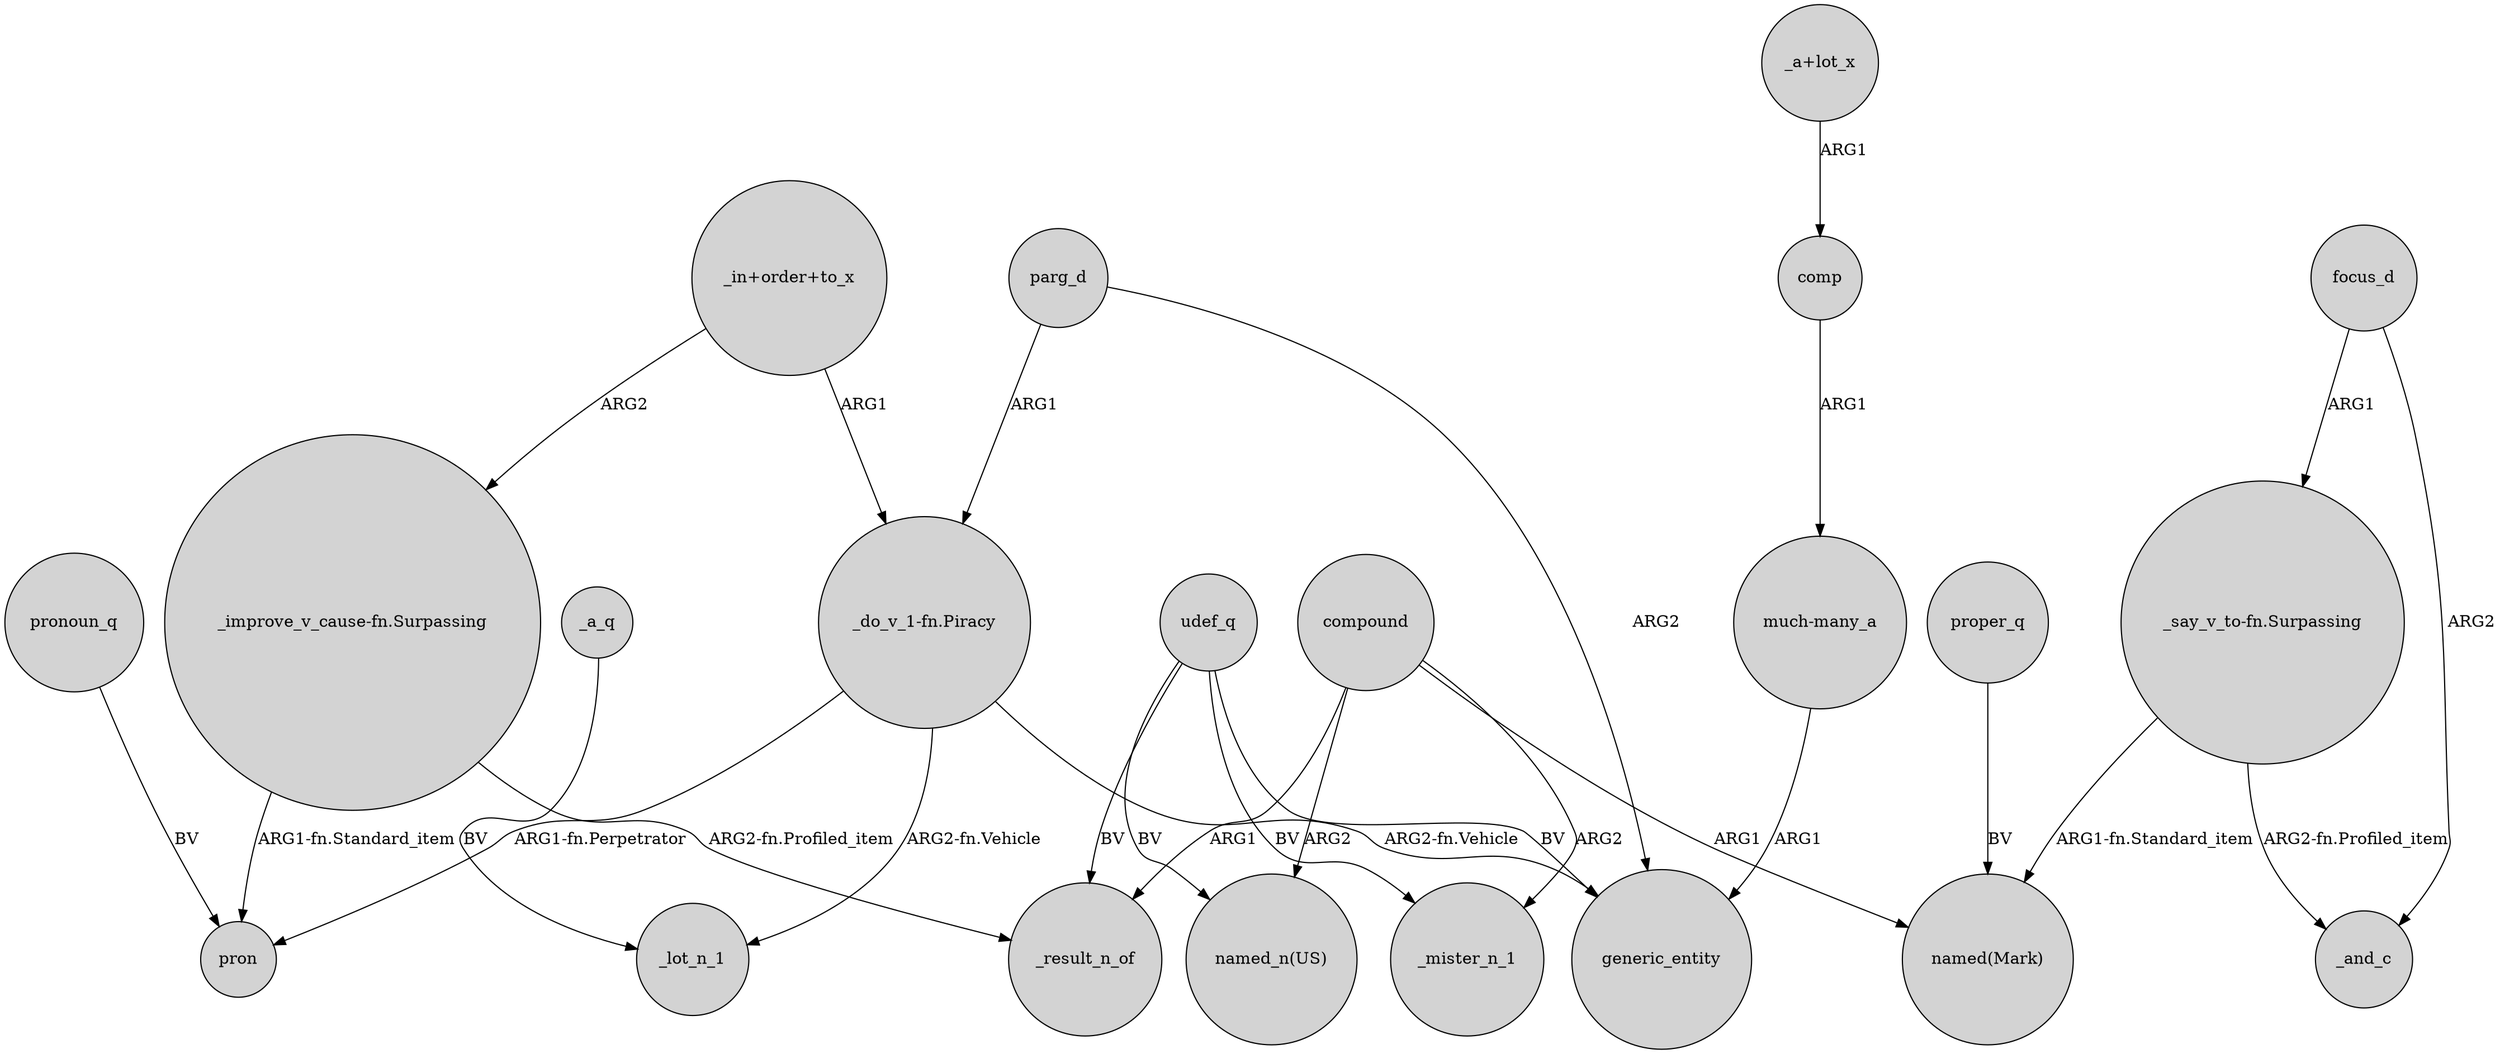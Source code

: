 digraph {
	node [shape=circle style=filled]
	_a_q -> _lot_n_1 [label=BV]
	compound -> _mister_n_1 [label=ARG2]
	"_improve_v_cause-fn.Surpassing" -> _result_n_of [label="ARG2-fn.Profiled_item"]
	"_improve_v_cause-fn.Surpassing" -> pron [label="ARG1-fn.Standard_item"]
	"_say_v_to-fn.Surpassing" -> "named(Mark)" [label="ARG1-fn.Standard_item"]
	"_do_v_1-fn.Piracy" -> generic_entity [label="ARG2-fn.Vehicle"]
	"_do_v_1-fn.Piracy" -> _lot_n_1 [label="ARG2-fn.Vehicle"]
	compound -> "named(Mark)" [label=ARG1]
	udef_q -> _mister_n_1 [label=BV]
	"_a+lot_x" -> comp [label=ARG1]
	udef_q -> generic_entity [label=BV]
	pronoun_q -> pron [label=BV]
	parg_d -> "_do_v_1-fn.Piracy" [label=ARG1]
	comp -> "much-many_a" [label=ARG1]
	"_in+order+to_x" -> "_do_v_1-fn.Piracy" [label=ARG1]
	"much-many_a" -> generic_entity [label=ARG1]
	"_do_v_1-fn.Piracy" -> pron [label="ARG1-fn.Perpetrator"]
	"_say_v_to-fn.Surpassing" -> _and_c [label="ARG2-fn.Profiled_item"]
	proper_q -> "named(Mark)" [label=BV]
	focus_d -> "_say_v_to-fn.Surpassing" [label=ARG1]
	compound -> _result_n_of [label=ARG1]
	udef_q -> _result_n_of [label=BV]
	compound -> "named_n(US)" [label=ARG2]
	udef_q -> "named_n(US)" [label=BV]
	"_in+order+to_x" -> "_improve_v_cause-fn.Surpassing" [label=ARG2]
	focus_d -> _and_c [label=ARG2]
	parg_d -> generic_entity [label=ARG2]
}
